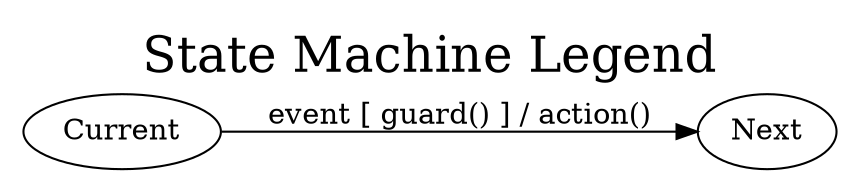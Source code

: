 digraph state_machine
{
    rankdir="LR"
    margin="0.1"
    label="State Machine Legend"
    labelloc="t"
    fontsize="24"
    Current -> Next [ label=" event [ guard() ] / action() " ]

}